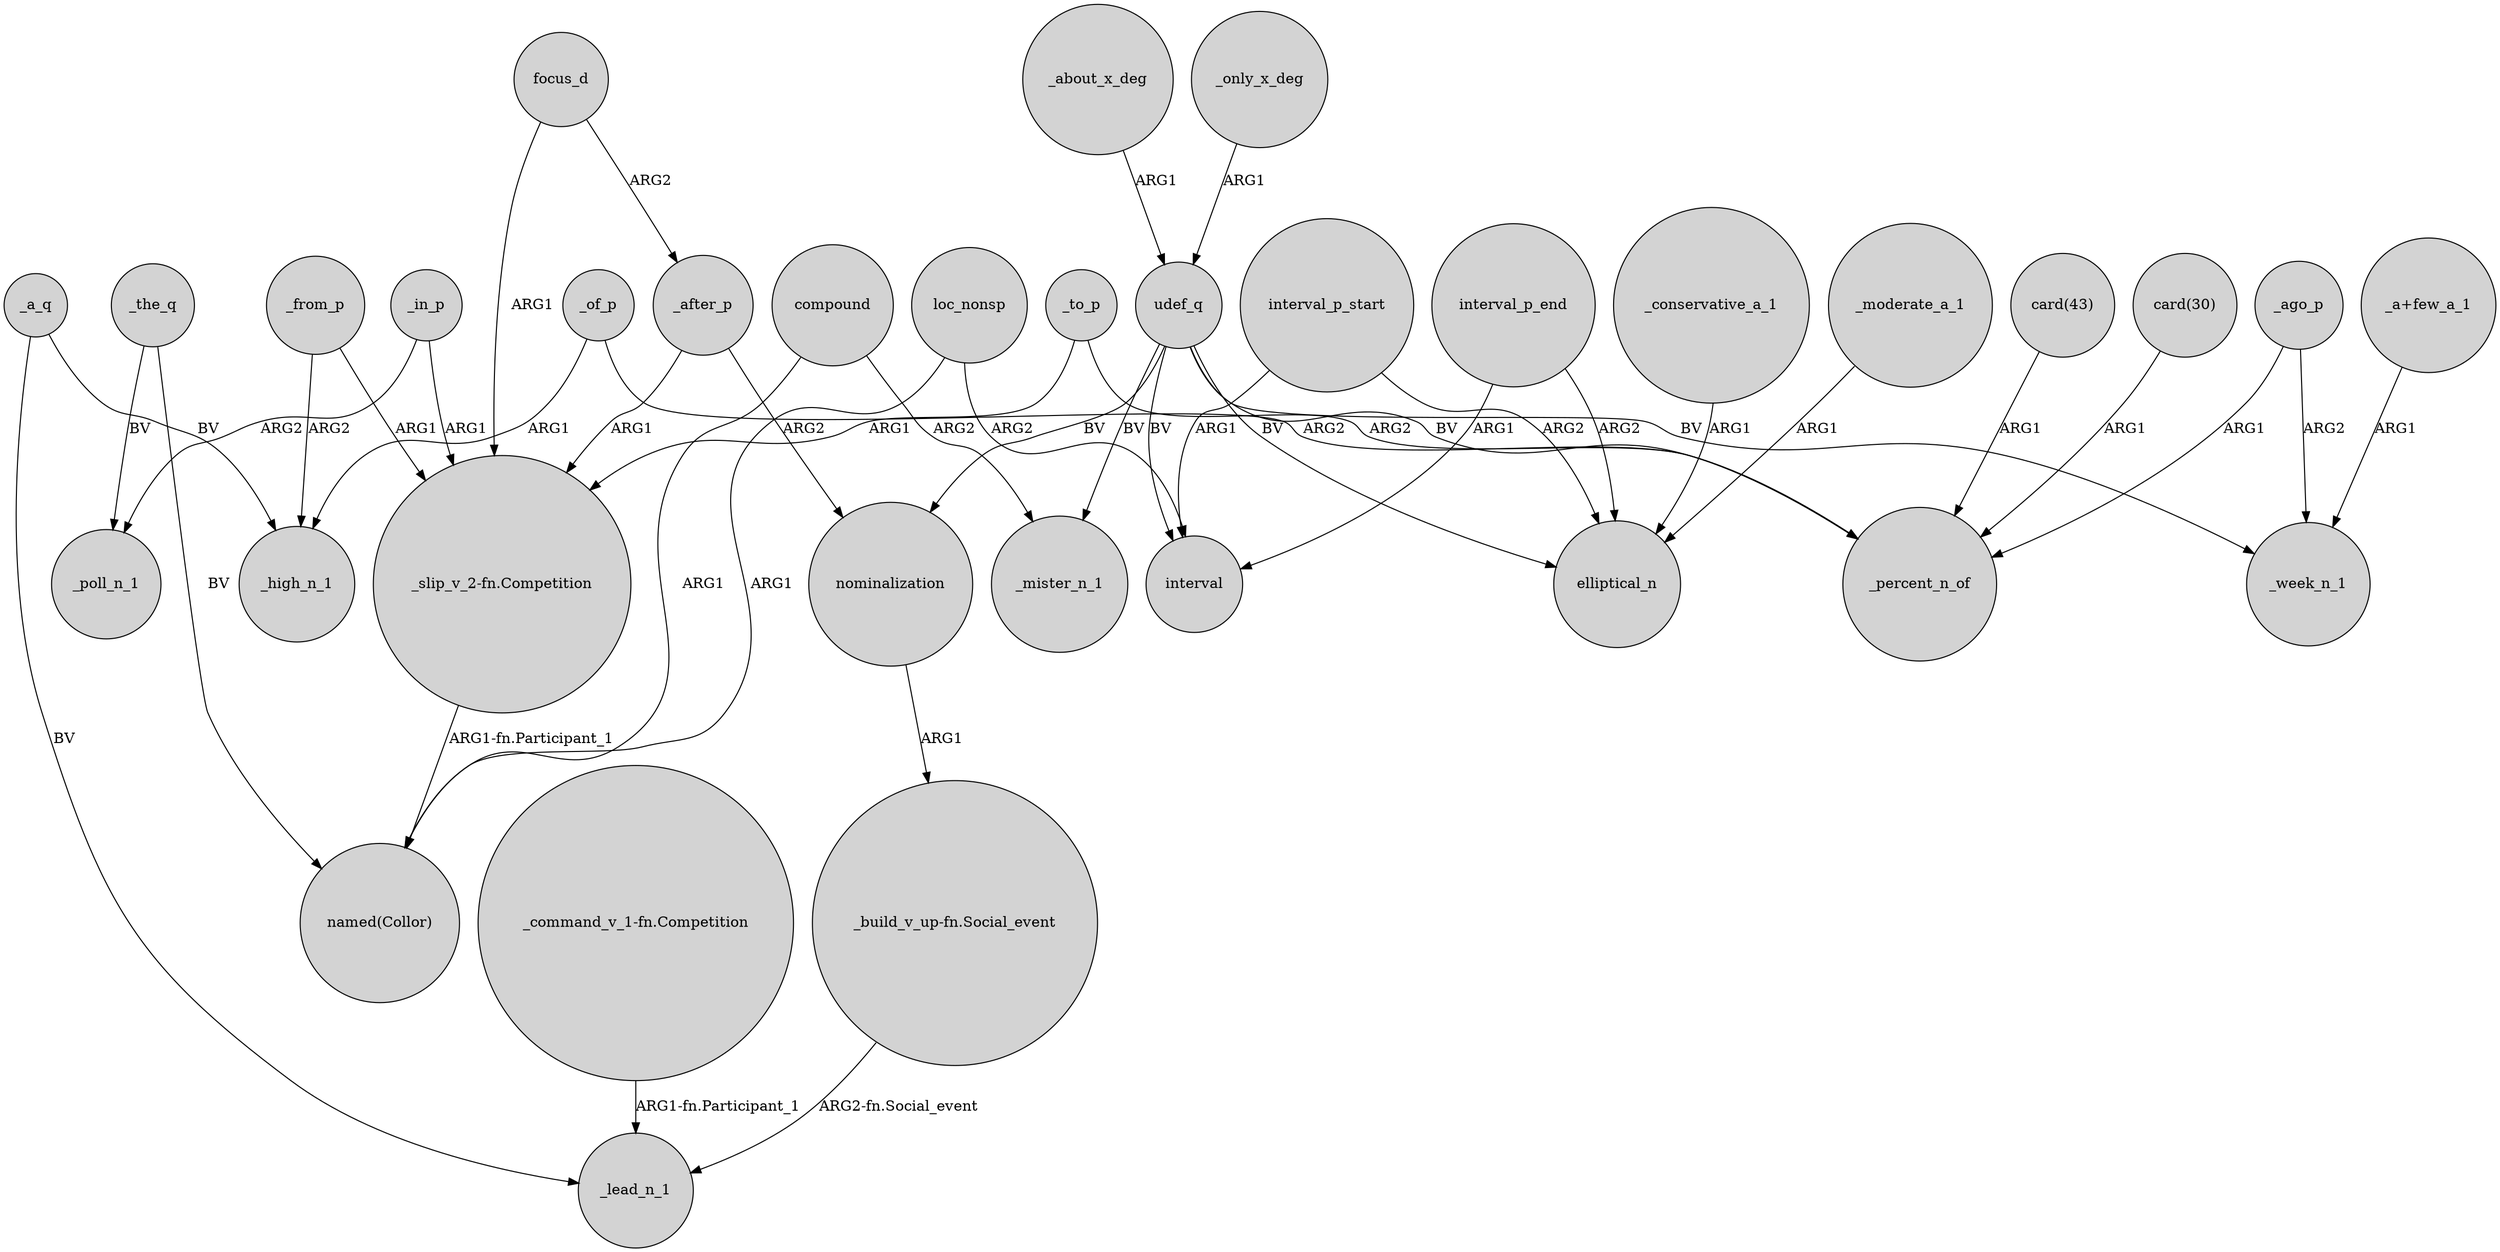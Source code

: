 digraph {
	node [shape=circle style=filled]
	"_build_v_up-fn.Social_event" -> _lead_n_1 [label="ARG2-fn.Social_event"]
	loc_nonsp -> interval [label=ARG2]
	compound -> _mister_n_1 [label=ARG2]
	interval_p_end -> elliptical_n [label=ARG2]
	_from_p -> _high_n_1 [label=ARG2]
	_ago_p -> _percent_n_of [label=ARG1]
	_the_q -> _poll_n_1 [label=BV]
	nominalization -> "_build_v_up-fn.Social_event" [label=ARG1]
	_after_p -> "_slip_v_2-fn.Competition" [label=ARG1]
	interval_p_start -> elliptical_n [label=ARG2]
	udef_q -> nominalization [label=BV]
	udef_q -> interval [label=BV]
	focus_d -> "_slip_v_2-fn.Competition" [label=ARG1]
	_to_p -> _percent_n_of [label=ARG2]
	_from_p -> "_slip_v_2-fn.Competition" [label=ARG1]
	compound -> "named(Collor)" [label=ARG1]
	udef_q -> _mister_n_1 [label=BV]
	"card(43)" -> _percent_n_of [label=ARG1]
	interval_p_start -> interval [label=ARG1]
	_about_x_deg -> udef_q [label=ARG1]
	_after_p -> nominalization [label=ARG2]
	"_slip_v_2-fn.Competition" -> "named(Collor)" [label="ARG1-fn.Participant_1"]
	udef_q -> _week_n_1 [label=BV]
	_a_q -> _high_n_1 [label=BV]
	_conservative_a_1 -> elliptical_n [label=ARG1]
	udef_q -> _percent_n_of [label=BV]
	"card(30)" -> _percent_n_of [label=ARG1]
	_of_p -> _high_n_1 [label=ARG1]
	_in_p -> _poll_n_1 [label=ARG2]
	focus_d -> _after_p [label=ARG2]
	interval_p_end -> interval [label=ARG1]
	"_a+few_a_1" -> _week_n_1 [label=ARG1]
	_the_q -> "named(Collor)" [label=BV]
	_to_p -> "_slip_v_2-fn.Competition" [label=ARG1]
	loc_nonsp -> "named(Collor)" [label=ARG1]
	_only_x_deg -> udef_q [label=ARG1]
	udef_q -> elliptical_n [label=BV]
	_a_q -> _lead_n_1 [label=BV]
	_in_p -> "_slip_v_2-fn.Competition" [label=ARG1]
	"_command_v_1-fn.Competition" -> _lead_n_1 [label="ARG1-fn.Participant_1"]
	_ago_p -> _week_n_1 [label=ARG2]
	_of_p -> _percent_n_of [label=ARG2]
	_moderate_a_1 -> elliptical_n [label=ARG1]
}
